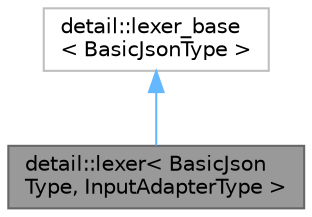 digraph "detail::lexer&lt; BasicJsonType, InputAdapterType &gt;"
{
 // LATEX_PDF_SIZE
  bgcolor="transparent";
  edge [fontname=Helvetica,fontsize=10,labelfontname=Helvetica,labelfontsize=10];
  node [fontname=Helvetica,fontsize=10,shape=box,height=0.2,width=0.4];
  Node1 [id="Node000001",label="detail::lexer\< BasicJson\lType, InputAdapterType \>",height=0.2,width=0.4,color="gray40", fillcolor="grey60", style="filled", fontcolor="black",tooltip="lexical analysis"];
  Node2 -> Node1 [id="edge1_Node000001_Node000002",dir="back",color="steelblue1",style="solid",tooltip=" "];
  Node2 [id="Node000002",label="detail::lexer_base\l\< BasicJsonType \>",height=0.2,width=0.4,color="grey75", fillcolor="white", style="filled",URL="$classdetail_1_1lexer__base.html",tooltip=" "];
}

